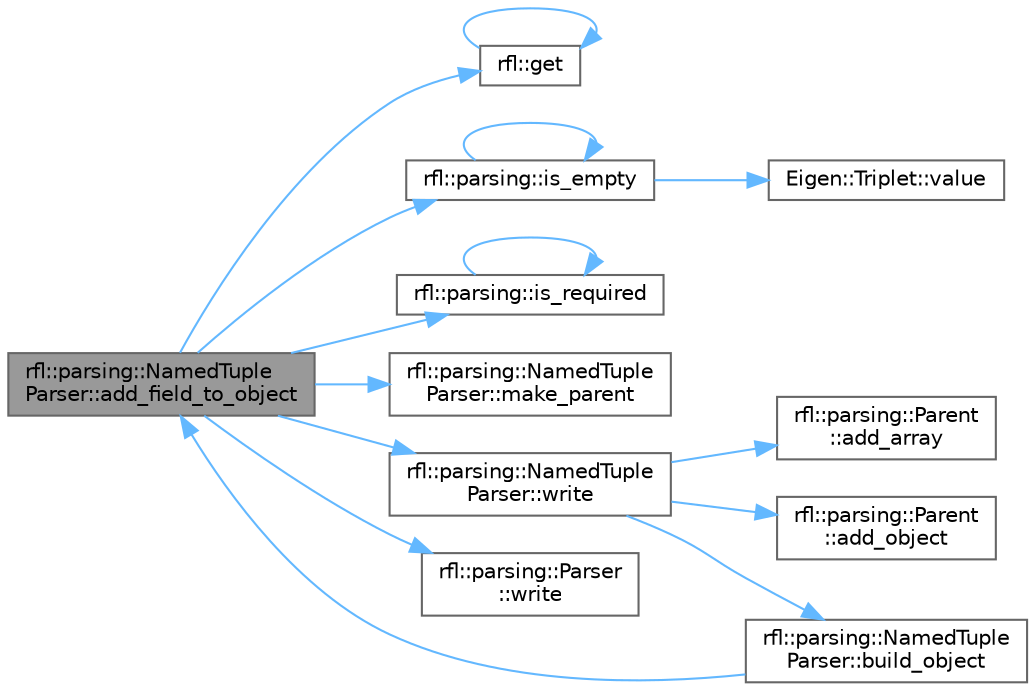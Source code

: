 digraph "rfl::parsing::NamedTupleParser::add_field_to_object"
{
 // LATEX_PDF_SIZE
  bgcolor="transparent";
  edge [fontname=Helvetica,fontsize=10,labelfontname=Helvetica,labelfontsize=10];
  node [fontname=Helvetica,fontsize=10,shape=box,height=0.2,width=0.4];
  rankdir="LR";
  Node1 [id="Node000001",label="rfl::parsing::NamedTuple\lParser::add_field_to_object",height=0.2,width=0.4,color="gray40", fillcolor="grey60", style="filled", fontcolor="black",tooltip=" "];
  Node1 -> Node2 [id="edge15_Node000001_Node000002",color="steelblue1",style="solid",tooltip=" "];
  Node2 [id="Node000002",label="rfl::get",height=0.2,width=0.4,color="grey40", fillcolor="white", style="filled",URL="$namespacerfl.html#ac379420409251e5a3c0bea4a701daf0a",tooltip="Gets a field by index."];
  Node2 -> Node2 [id="edge16_Node000002_Node000002",color="steelblue1",style="solid",tooltip=" "];
  Node1 -> Node3 [id="edge17_Node000001_Node000003",color="steelblue1",style="solid",tooltip=" "];
  Node3 [id="Node000003",label="rfl::parsing::is_empty",height=0.2,width=0.4,color="grey40", fillcolor="white", style="filled",URL="$namespacerfl_1_1parsing.html#af146230ee9447201080d248a68b9c47f",tooltip=" "];
  Node3 -> Node3 [id="edge18_Node000003_Node000003",color="steelblue1",style="solid",tooltip=" "];
  Node3 -> Node4 [id="edge19_Node000003_Node000004",color="steelblue1",style="solid",tooltip=" "];
  Node4 [id="Node000004",label="Eigen::Triplet::value",height=0.2,width=0.4,color="grey40", fillcolor="white", style="filled",URL="$class_eigen_1_1_triplet.html#ab11e2110141dc8f144992b0693e00580",tooltip=" "];
  Node1 -> Node5 [id="edge20_Node000001_Node000005",color="steelblue1",style="solid",tooltip=" "];
  Node5 [id="Node000005",label="rfl::parsing::is_required",height=0.2,width=0.4,color="grey40", fillcolor="white", style="filled",URL="$namespacerfl_1_1parsing.html#a5c8de53ef6bbaf95b5ebb0a9ce938d83",tooltip=" "];
  Node5 -> Node5 [id="edge21_Node000005_Node000005",color="steelblue1",style="solid",tooltip=" "];
  Node1 -> Node6 [id="edge22_Node000001_Node000006",color="steelblue1",style="solid",tooltip=" "];
  Node6 [id="Node000006",label="rfl::parsing::NamedTuple\lParser::make_parent",height=0.2,width=0.4,color="grey40", fillcolor="white", style="filled",URL="$structrfl_1_1parsing_1_1_named_tuple_parser.html#ac48e426a1b47ba07626d3750ad2e9363",tooltip=" "];
  Node1 -> Node7 [id="edge23_Node000001_Node000007",color="steelblue1",style="solid",tooltip=" "];
  Node7 [id="Node000007",label="rfl::parsing::NamedTuple\lParser::write",height=0.2,width=0.4,color="grey40", fillcolor="white", style="filled",URL="$structrfl_1_1parsing_1_1_named_tuple_parser.html#a3a9346cec2f599c49e6a17e999eaa78d",tooltip=" "];
  Node7 -> Node8 [id="edge24_Node000007_Node000008",color="steelblue1",style="solid",tooltip=" "];
  Node8 [id="Node000008",label="rfl::parsing::Parent\l::add_array",height=0.2,width=0.4,color="grey40", fillcolor="white", style="filled",URL="$structrfl_1_1parsing_1_1_parent.html#a9d4c76c390b344bf6bc7113d8a14a636",tooltip=" "];
  Node7 -> Node9 [id="edge25_Node000007_Node000009",color="steelblue1",style="solid",tooltip=" "];
  Node9 [id="Node000009",label="rfl::parsing::Parent\l::add_object",height=0.2,width=0.4,color="grey40", fillcolor="white", style="filled",URL="$structrfl_1_1parsing_1_1_parent.html#a7a6f927ee1cfef7afed06a9b5eac419a",tooltip=" "];
  Node7 -> Node10 [id="edge26_Node000007_Node000010",color="steelblue1",style="solid",tooltip=" "];
  Node10 [id="Node000010",label="rfl::parsing::NamedTuple\lParser::build_object",height=0.2,width=0.4,color="grey40", fillcolor="white", style="filled",URL="$structrfl_1_1parsing_1_1_named_tuple_parser.html#afea51bcc6cc13afd128fd17d3222c937",tooltip=" "];
  Node10 -> Node1 [id="edge27_Node000010_Node000001",color="steelblue1",style="solid",tooltip=" "];
  Node1 -> Node11 [id="edge28_Node000001_Node000011",color="steelblue1",style="solid",tooltip=" "];
  Node11 [id="Node000011",label="rfl::parsing::Parser\l::write",height=0.2,width=0.4,color="grey40", fillcolor="white", style="filled",URL="$structrfl_1_1parsing_1_1_parser.html#a16aeefd727355e095bfd19d6c69d3238",tooltip=" "];
}
